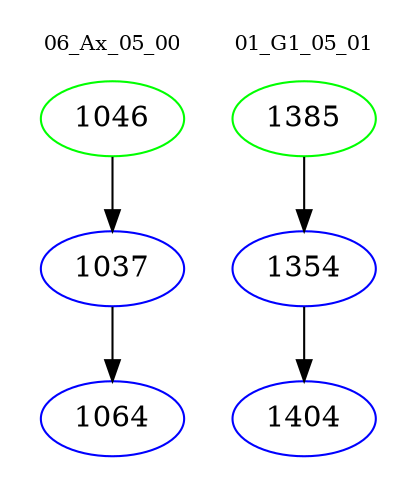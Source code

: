 digraph{
subgraph cluster_0 {
color = white
label = "06_Ax_05_00";
fontsize=10;
T0_1046 [label="1046", color="green"]
T0_1046 -> T0_1037 [color="black"]
T0_1037 [label="1037", color="blue"]
T0_1037 -> T0_1064 [color="black"]
T0_1064 [label="1064", color="blue"]
}
subgraph cluster_1 {
color = white
label = "01_G1_05_01";
fontsize=10;
T1_1385 [label="1385", color="green"]
T1_1385 -> T1_1354 [color="black"]
T1_1354 [label="1354", color="blue"]
T1_1354 -> T1_1404 [color="black"]
T1_1404 [label="1404", color="blue"]
}
}
